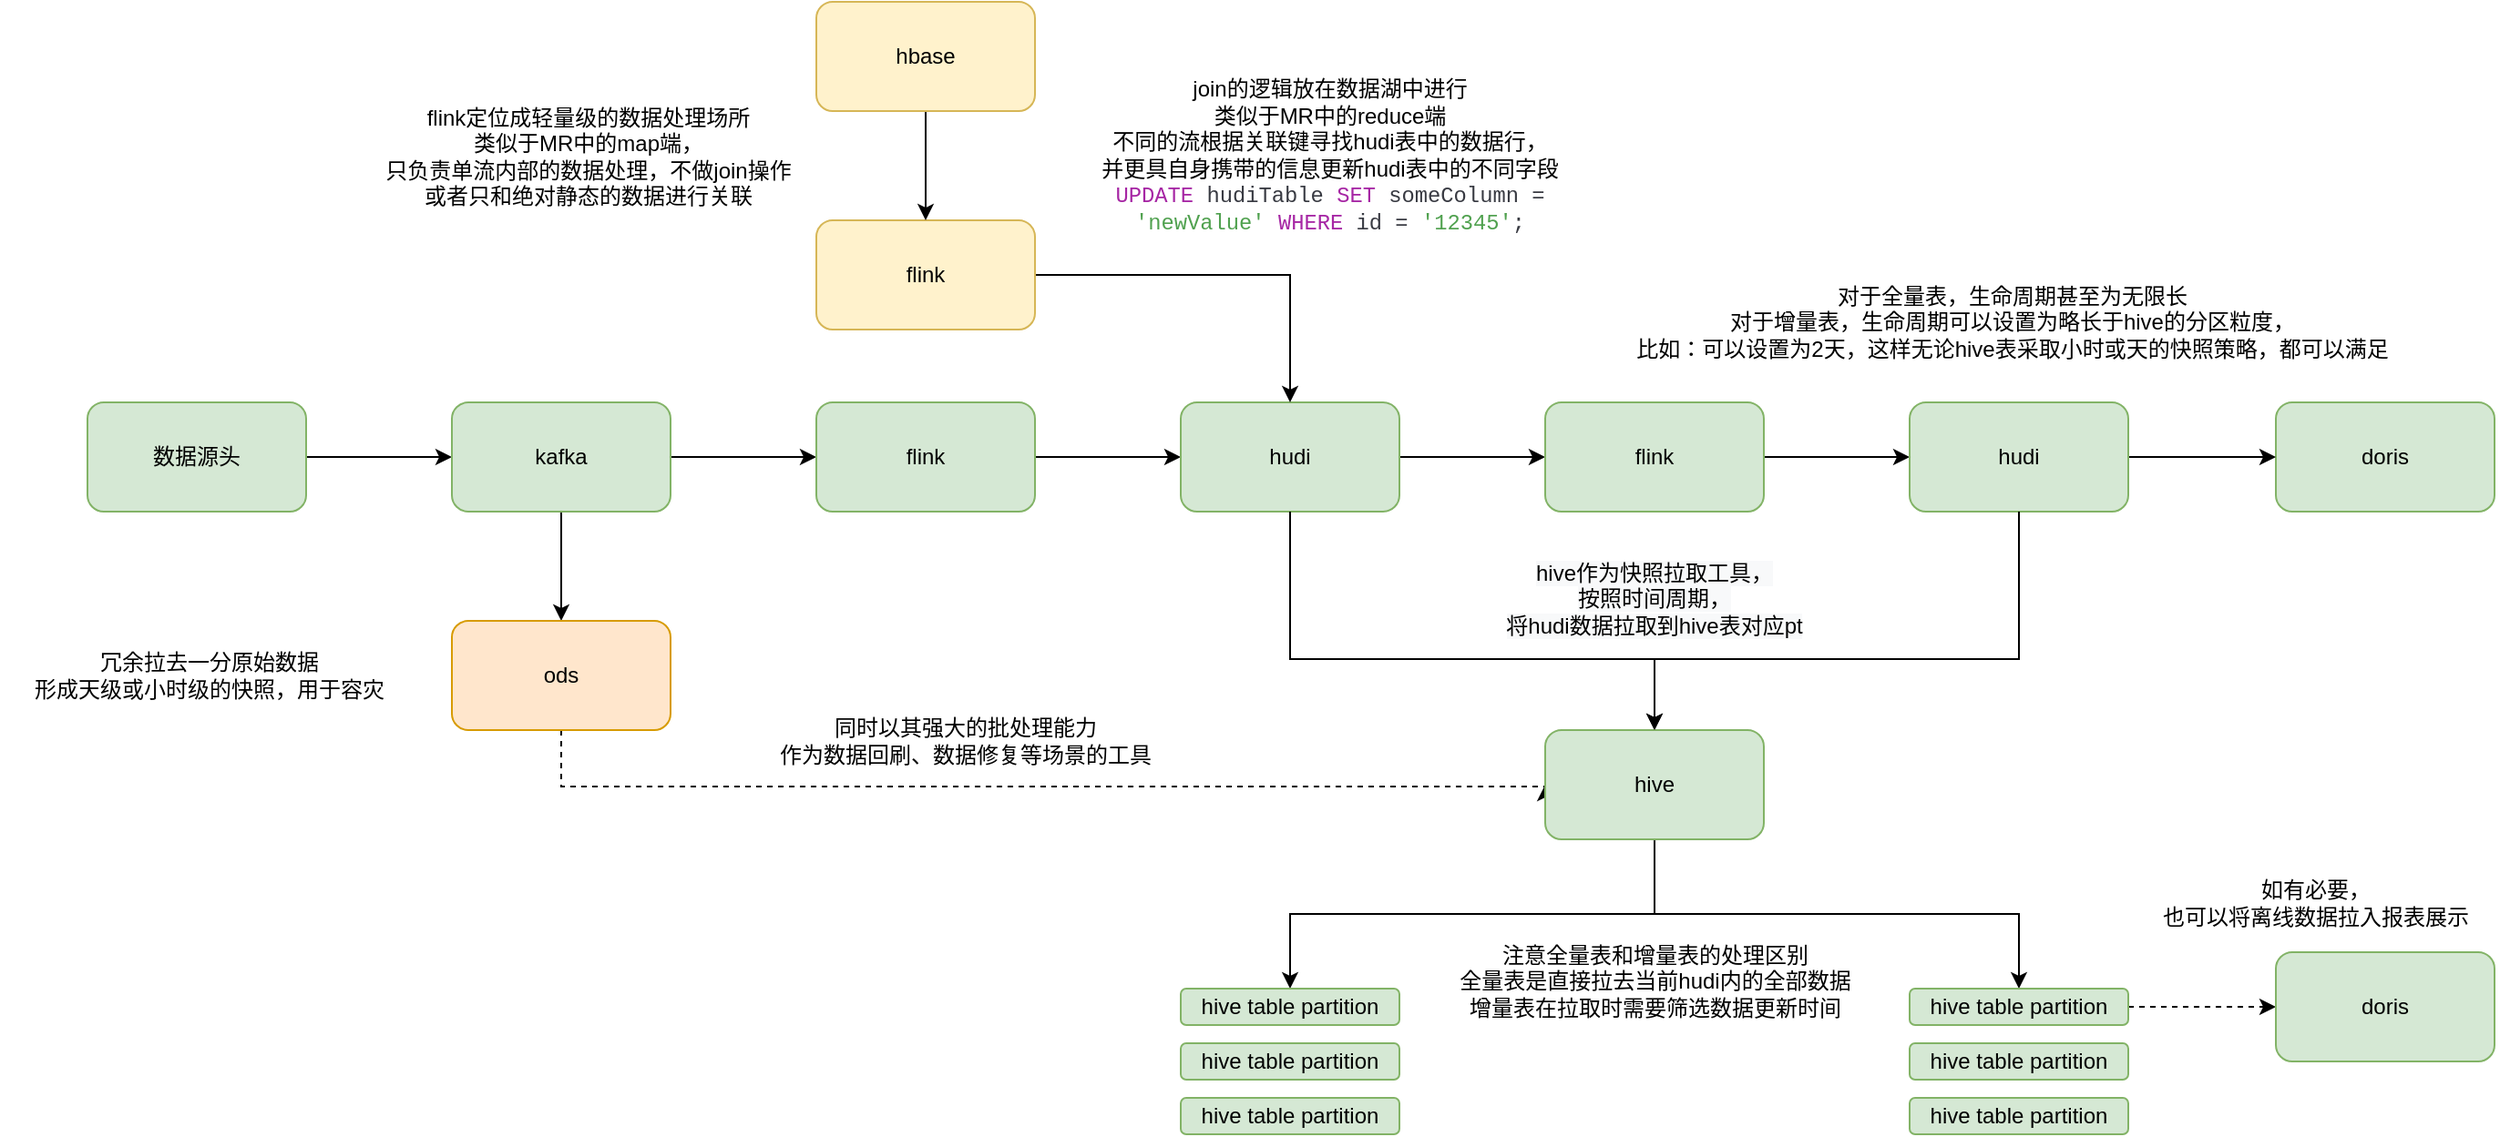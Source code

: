 <mxfile version="20.8.10" type="device"><diagram id="L3bspxGp834wRL3GZbDy" name="第 1 页"><mxGraphModel dx="2026" dy="819" grid="1" gridSize="10" guides="1" tooltips="1" connect="1" arrows="1" fold="1" page="1" pageScale="1" pageWidth="827" pageHeight="1169" math="0" shadow="0"><root><mxCell id="0"/><mxCell id="1" parent="0"/><mxCell id="nxIoz-Jv-h7Nd_4K9Wv_-6" style="edgeStyle=orthogonalEdgeStyle;rounded=0;orthogonalLoop=1;jettySize=auto;html=1;entryX=0;entryY=0.5;entryDx=0;entryDy=0;" parent="1" source="nxIoz-Jv-h7Nd_4K9Wv_-1" target="nxIoz-Jv-h7Nd_4K9Wv_-2" edge="1"><mxGeometry relative="1" as="geometry"/></mxCell><mxCell id="nxIoz-Jv-h7Nd_4K9Wv_-1" value="数据源头" style="rounded=1;whiteSpace=wrap;html=1;fillColor=#d5e8d4;strokeColor=#82b366;" parent="1" vertex="1"><mxGeometry x="118" y="259" width="120" height="60" as="geometry"/></mxCell><mxCell id="nxIoz-Jv-h7Nd_4K9Wv_-7" style="edgeStyle=orthogonalEdgeStyle;rounded=0;orthogonalLoop=1;jettySize=auto;html=1;" parent="1" source="nxIoz-Jv-h7Nd_4K9Wv_-2" target="nxIoz-Jv-h7Nd_4K9Wv_-3" edge="1"><mxGeometry relative="1" as="geometry"/></mxCell><mxCell id="nxIoz-Jv-h7Nd_4K9Wv_-9" style="edgeStyle=orthogonalEdgeStyle;rounded=0;orthogonalLoop=1;jettySize=auto;html=1;" parent="1" source="nxIoz-Jv-h7Nd_4K9Wv_-2" target="nxIoz-Jv-h7Nd_4K9Wv_-4" edge="1"><mxGeometry relative="1" as="geometry"/></mxCell><mxCell id="nxIoz-Jv-h7Nd_4K9Wv_-2" value="kafka" style="rounded=1;whiteSpace=wrap;html=1;fillColor=#d5e8d4;strokeColor=#82b366;" parent="1" vertex="1"><mxGeometry x="318" y="259" width="120" height="60" as="geometry"/></mxCell><mxCell id="nxIoz-Jv-h7Nd_4K9Wv_-8" style="edgeStyle=orthogonalEdgeStyle;rounded=0;orthogonalLoop=1;jettySize=auto;html=1;entryX=0;entryY=0.5;entryDx=0;entryDy=0;" parent="1" source="nxIoz-Jv-h7Nd_4K9Wv_-3" target="nxIoz-Jv-h7Nd_4K9Wv_-5" edge="1"><mxGeometry relative="1" as="geometry"/></mxCell><mxCell id="nxIoz-Jv-h7Nd_4K9Wv_-3" value="flink" style="rounded=1;whiteSpace=wrap;html=1;fillColor=#d5e8d4;strokeColor=#82b366;" parent="1" vertex="1"><mxGeometry x="518" y="259" width="120" height="60" as="geometry"/></mxCell><mxCell id="4FhTgYjfCMkycu3voRVD-6" style="edgeStyle=orthogonalEdgeStyle;rounded=0;orthogonalLoop=1;jettySize=auto;html=1;entryX=0;entryY=0.5;entryDx=0;entryDy=0;dashed=1;" parent="1" source="nxIoz-Jv-h7Nd_4K9Wv_-4" target="nxIoz-Jv-h7Nd_4K9Wv_-15" edge="1"><mxGeometry relative="1" as="geometry"><Array as="points"><mxPoint x="378" y="470"/></Array></mxGeometry></mxCell><mxCell id="nxIoz-Jv-h7Nd_4K9Wv_-4" value="ods" style="rounded=1;whiteSpace=wrap;html=1;fillColor=#ffe6cc;strokeColor=#d79b00;" parent="1" vertex="1"><mxGeometry x="318" y="379" width="120" height="60" as="geometry"/></mxCell><mxCell id="nxIoz-Jv-h7Nd_4K9Wv_-14" style="edgeStyle=orthogonalEdgeStyle;rounded=0;orthogonalLoop=1;jettySize=auto;html=1;entryX=0;entryY=0.5;entryDx=0;entryDy=0;" parent="1" source="nxIoz-Jv-h7Nd_4K9Wv_-5" edge="1"><mxGeometry relative="1" as="geometry"><mxPoint x="918" y="289" as="targetPoint"/></mxGeometry></mxCell><mxCell id="nxIoz-Jv-h7Nd_4K9Wv_-5" value="hudi" style="rounded=1;whiteSpace=wrap;html=1;fillColor=#d5e8d4;strokeColor=#82b366;" parent="1" vertex="1"><mxGeometry x="718" y="259" width="120" height="60" as="geometry"/></mxCell><mxCell id="4FhTgYjfCMkycu3voRVD-1" style="edgeStyle=orthogonalEdgeStyle;rounded=0;orthogonalLoop=1;jettySize=auto;html=1;" parent="1" source="nxIoz-Jv-h7Nd_4K9Wv_-5" target="nxIoz-Jv-h7Nd_4K9Wv_-15" edge="1"><mxGeometry relative="1" as="geometry"><Array as="points"><mxPoint x="778" y="400"/><mxPoint x="978" y="400"/></Array><mxPoint x="778" y="439" as="sourcePoint"/></mxGeometry></mxCell><mxCell id="4FhTgYjfCMkycu3voRVD-9" style="edgeStyle=orthogonalEdgeStyle;rounded=0;orthogonalLoop=1;jettySize=auto;html=1;entryX=0.5;entryY=0;entryDx=0;entryDy=0;" parent="1" source="nxIoz-Jv-h7Nd_4K9Wv_-15" target="4FhTgYjfCMkycu3voRVD-3" edge="1"><mxGeometry relative="1" as="geometry"><Array as="points"><mxPoint x="978" y="540"/><mxPoint x="778" y="540"/></Array></mxGeometry></mxCell><mxCell id="4FhTgYjfCMkycu3voRVD-13" style="edgeStyle=orthogonalEdgeStyle;rounded=0;orthogonalLoop=1;jettySize=auto;html=1;entryX=0.5;entryY=0;entryDx=0;entryDy=0;" parent="1" source="nxIoz-Jv-h7Nd_4K9Wv_-15" target="4FhTgYjfCMkycu3voRVD-10" edge="1"><mxGeometry relative="1" as="geometry"><Array as="points"><mxPoint x="978" y="540"/><mxPoint x="1178" y="540"/></Array></mxGeometry></mxCell><mxCell id="nxIoz-Jv-h7Nd_4K9Wv_-15" value="hive" style="rounded=1;whiteSpace=wrap;html=1;fillColor=#d5e8d4;strokeColor=#82b366;" parent="1" vertex="1"><mxGeometry x="918" y="439" width="120" height="60" as="geometry"/></mxCell><mxCell id="nxIoz-Jv-h7Nd_4K9Wv_-18" value="doris" style="rounded=1;whiteSpace=wrap;html=1;fillColor=#d5e8d4;strokeColor=#82b366;" parent="1" vertex="1"><mxGeometry x="1319" y="259" width="120" height="60" as="geometry"/></mxCell><mxCell id="nxIoz-Jv-h7Nd_4K9Wv_-21" style="edgeStyle=orthogonalEdgeStyle;rounded=0;orthogonalLoop=1;jettySize=auto;html=1;entryX=0;entryY=0.5;entryDx=0;entryDy=0;" parent="1" source="nxIoz-Jv-h7Nd_4K9Wv_-19" target="nxIoz-Jv-h7Nd_4K9Wv_-20" edge="1"><mxGeometry relative="1" as="geometry"/></mxCell><mxCell id="nxIoz-Jv-h7Nd_4K9Wv_-19" value="flink" style="rounded=1;whiteSpace=wrap;html=1;fillColor=#d5e8d4;strokeColor=#82b366;" parent="1" vertex="1"><mxGeometry x="918" y="259" width="120" height="60" as="geometry"/></mxCell><mxCell id="nxIoz-Jv-h7Nd_4K9Wv_-22" style="edgeStyle=orthogonalEdgeStyle;rounded=0;orthogonalLoop=1;jettySize=auto;html=1;" parent="1" source="nxIoz-Jv-h7Nd_4K9Wv_-20" target="nxIoz-Jv-h7Nd_4K9Wv_-18" edge="1"><mxGeometry relative="1" as="geometry"/></mxCell><mxCell id="nxIoz-Jv-h7Nd_4K9Wv_-20" value="hudi" style="rounded=1;whiteSpace=wrap;html=1;fillColor=#d5e8d4;strokeColor=#82b366;" parent="1" vertex="1"><mxGeometry x="1118" y="259" width="120" height="60" as="geometry"/></mxCell><mxCell id="4FhTgYjfCMkycu3voRVD-2" style="edgeStyle=orthogonalEdgeStyle;rounded=0;orthogonalLoop=1;jettySize=auto;html=1;" parent="1" source="nxIoz-Jv-h7Nd_4K9Wv_-20" target="nxIoz-Jv-h7Nd_4K9Wv_-15" edge="1"><mxGeometry relative="1" as="geometry"><Array as="points"><mxPoint x="1178" y="400"/><mxPoint x="978" y="400"/></Array><mxPoint x="1190" y="390" as="sourcePoint"/></mxGeometry></mxCell><mxCell id="sUJEp30GfsPkNhdR1W6x-2" value="同时以其强大的批处理能力&lt;br&gt;作为数据回刷、数据修复等场景的工具" style="text;html=1;strokeColor=none;fillColor=none;align=center;verticalAlign=middle;whiteSpace=wrap;rounded=0;" parent="1" vertex="1"><mxGeometry x="490" y="430" width="220" height="30" as="geometry"/></mxCell><mxCell id="sUJEp30GfsPkNhdR1W6x-3" value="冗余拉去一分原始数据&lt;br&gt;形成天级或小时级的快照，用于容灾" style="text;html=1;strokeColor=none;fillColor=none;align=center;verticalAlign=middle;whiteSpace=wrap;rounded=0;" parent="1" vertex="1"><mxGeometry x="70" y="394" width="230" height="30" as="geometry"/></mxCell><mxCell id="sUJEp30GfsPkNhdR1W6x-10" style="edgeStyle=orthogonalEdgeStyle;rounded=0;orthogonalLoop=1;jettySize=auto;html=1;" parent="1" source="sUJEp30GfsPkNhdR1W6x-4" target="nxIoz-Jv-h7Nd_4K9Wv_-5" edge="1"><mxGeometry relative="1" as="geometry"/></mxCell><mxCell id="sUJEp30GfsPkNhdR1W6x-4" value="flink" style="rounded=1;whiteSpace=wrap;html=1;fillColor=#fff2cc;strokeColor=#d6b656;" parent="1" vertex="1"><mxGeometry x="518" y="159" width="120" height="60" as="geometry"/></mxCell><mxCell id="sUJEp30GfsPkNhdR1W6x-8" value="flink定位成轻量级的数据处理场所&lt;br&gt;类似于MR中的map端，&lt;br&gt;只负责单流内部的数据处理，不做join操作&lt;br&gt;或者只和绝对静态的数据进行关联" style="text;html=1;strokeColor=none;fillColor=none;align=center;verticalAlign=middle;whiteSpace=wrap;rounded=0;" parent="1" vertex="1"><mxGeometry x="268" y="109" width="250" height="30" as="geometry"/></mxCell><mxCell id="sUJEp30GfsPkNhdR1W6x-11" value="join的逻辑放在数据湖中进行&lt;br&gt;类似于MR中的reduce端&lt;br&gt;不同的流根据关联键寻找hudi表中的数据行，&lt;br&gt;并更具自身携带的信息更新hudi表中的不同字段&lt;br&gt;&lt;span style=&quot;box-sizing: border-box; border-width: 0px; border-style: solid; border-color: rgb(229, 231, 235); --tw-border-spacing-x: 0; --tw-border-spacing-y: 0; --tw-translate-x: 0; --tw-translate-y: 0; --tw-rotate: 0; --tw-skew-x: 0; --tw-skew-y: 0; --tw-scale-x: 1; --tw-scale-y: 1; --tw-pan-x: ; --tw-pan-y: ; --tw-pinch-zoom: ; --tw-scroll-snap-strictness: proximity; --tw-ordinal: ; --tw-slashed-zero: ; --tw-numeric-figure: ; --tw-numeric-spacing: ; --tw-numeric-fraction: ; --tw-ring-inset: ; --tw-ring-offset-width: 0px; --tw-ring-offset-color: #fff; --tw-ring-color: rgb(59 130 246 / 0.5); --tw-ring-offset-shadow: 0 0 #0000; --tw-ring-shadow: 0 0 #0000; --tw-shadow: 0 0 #0000; --tw-shadow-colored: 0 0 #0000; --tw-blur: ; --tw-brightness: ; --tw-contrast: ; --tw-grayscale: ; --tw-hue-rotate: ; --tw-invert: ; --tw-saturate: ; --tw-sepia: ; --tw-drop-shadow: ; --tw-backdrop-blur: ; --tw-backdrop-brightness: ; --tw-backdrop-contrast: ; --tw-backdrop-grayscale: ; --tw-backdrop-hue-rotate: ; --tw-backdrop-invert: ; --tw-backdrop-opacity: ; --tw-backdrop-saturate: ; --tw-backdrop-sepia: ; color: rgb(166, 38, 164); font-family: ui-monospace, SFMono-Regular, &amp;quot;SF Mono&amp;quot;, Menlo, Consolas, &amp;quot;Liberation Mono&amp;quot;, monospace; font-size: 11.9px; text-align: start; background-color: rgb(255, 255, 255);&quot; class=&quot;hljs-keyword&quot;&gt;UPDATE&lt;/span&gt;&lt;span style=&quot;color: rgb(56, 58, 66); font-family: ui-monospace, SFMono-Regular, &amp;quot;SF Mono&amp;quot;, Menlo, Consolas, &amp;quot;Liberation Mono&amp;quot;, monospace; font-size: 11.9px; text-align: start; background-color: rgb(255, 255, 255);&quot;&gt; hudiTable &lt;/span&gt;&lt;span style=&quot;box-sizing: border-box; border-width: 0px; border-style: solid; border-color: rgb(229, 231, 235); --tw-border-spacing-x: 0; --tw-border-spacing-y: 0; --tw-translate-x: 0; --tw-translate-y: 0; --tw-rotate: 0; --tw-skew-x: 0; --tw-skew-y: 0; --tw-scale-x: 1; --tw-scale-y: 1; --tw-pan-x: ; --tw-pan-y: ; --tw-pinch-zoom: ; --tw-scroll-snap-strictness: proximity; --tw-ordinal: ; --tw-slashed-zero: ; --tw-numeric-figure: ; --tw-numeric-spacing: ; --tw-numeric-fraction: ; --tw-ring-inset: ; --tw-ring-offset-width: 0px; --tw-ring-offset-color: #fff; --tw-ring-color: rgb(59 130 246 / 0.5); --tw-ring-offset-shadow: 0 0 #0000; --tw-ring-shadow: 0 0 #0000; --tw-shadow: 0 0 #0000; --tw-shadow-colored: 0 0 #0000; --tw-blur: ; --tw-brightness: ; --tw-contrast: ; --tw-grayscale: ; --tw-hue-rotate: ; --tw-invert: ; --tw-saturate: ; --tw-sepia: ; --tw-drop-shadow: ; --tw-backdrop-blur: ; --tw-backdrop-brightness: ; --tw-backdrop-contrast: ; --tw-backdrop-grayscale: ; --tw-backdrop-hue-rotate: ; --tw-backdrop-invert: ; --tw-backdrop-opacity: ; --tw-backdrop-saturate: ; --tw-backdrop-sepia: ; color: rgb(166, 38, 164); font-family: ui-monospace, SFMono-Regular, &amp;quot;SF Mono&amp;quot;, Menlo, Consolas, &amp;quot;Liberation Mono&amp;quot;, monospace; font-size: 11.9px; text-align: start; background-color: rgb(255, 255, 255);&quot; class=&quot;hljs-keyword&quot;&gt;SET&lt;/span&gt;&lt;span style=&quot;color: rgb(56, 58, 66); font-family: ui-monospace, SFMono-Regular, &amp;quot;SF Mono&amp;quot;, Menlo, Consolas, &amp;quot;Liberation Mono&amp;quot;, monospace; font-size: 11.9px; text-align: start; background-color: rgb(255, 255, 255);&quot;&gt; someColumn = &lt;/span&gt;&lt;span style=&quot;box-sizing: border-box; border-width: 0px; border-style: solid; border-color: rgb(229, 231, 235); --tw-border-spacing-x: 0; --tw-border-spacing-y: 0; --tw-translate-x: 0; --tw-translate-y: 0; --tw-rotate: 0; --tw-skew-x: 0; --tw-skew-y: 0; --tw-scale-x: 1; --tw-scale-y: 1; --tw-pan-x: ; --tw-pan-y: ; --tw-pinch-zoom: ; --tw-scroll-snap-strictness: proximity; --tw-ordinal: ; --tw-slashed-zero: ; --tw-numeric-figure: ; --tw-numeric-spacing: ; --tw-numeric-fraction: ; --tw-ring-inset: ; --tw-ring-offset-width: 0px; --tw-ring-offset-color: #fff; --tw-ring-color: rgb(59 130 246 / 0.5); --tw-ring-offset-shadow: 0 0 #0000; --tw-ring-shadow: 0 0 #0000; --tw-shadow: 0 0 #0000; --tw-shadow-colored: 0 0 #0000; --tw-blur: ; --tw-brightness: ; --tw-contrast: ; --tw-grayscale: ; --tw-hue-rotate: ; --tw-invert: ; --tw-saturate: ; --tw-sepia: ; --tw-drop-shadow: ; --tw-backdrop-blur: ; --tw-backdrop-brightness: ; --tw-backdrop-contrast: ; --tw-backdrop-grayscale: ; --tw-backdrop-hue-rotate: ; --tw-backdrop-invert: ; --tw-backdrop-opacity: ; --tw-backdrop-saturate: ; --tw-backdrop-sepia: ; color: rgb(80, 161, 79); font-family: ui-monospace, SFMono-Regular, &amp;quot;SF Mono&amp;quot;, Menlo, Consolas, &amp;quot;Liberation Mono&amp;quot;, monospace; font-size: 11.9px; text-align: start; background-color: rgb(255, 255, 255);&quot; class=&quot;hljs-string&quot;&gt;'newValue'&lt;/span&gt;&lt;span style=&quot;color: rgb(56, 58, 66); font-family: ui-monospace, SFMono-Regular, &amp;quot;SF Mono&amp;quot;, Menlo, Consolas, &amp;quot;Liberation Mono&amp;quot;, monospace; font-size: 11.9px; text-align: start; background-color: rgb(255, 255, 255);&quot;&gt; &lt;/span&gt;&lt;span style=&quot;box-sizing: border-box; border-width: 0px; border-style: solid; border-color: rgb(229, 231, 235); --tw-border-spacing-x: 0; --tw-border-spacing-y: 0; --tw-translate-x: 0; --tw-translate-y: 0; --tw-rotate: 0; --tw-skew-x: 0; --tw-skew-y: 0; --tw-scale-x: 1; --tw-scale-y: 1; --tw-pan-x: ; --tw-pan-y: ; --tw-pinch-zoom: ; --tw-scroll-snap-strictness: proximity; --tw-ordinal: ; --tw-slashed-zero: ; --tw-numeric-figure: ; --tw-numeric-spacing: ; --tw-numeric-fraction: ; --tw-ring-inset: ; --tw-ring-offset-width: 0px; --tw-ring-offset-color: #fff; --tw-ring-color: rgb(59 130 246 / 0.5); --tw-ring-offset-shadow: 0 0 #0000; --tw-ring-shadow: 0 0 #0000; --tw-shadow: 0 0 #0000; --tw-shadow-colored: 0 0 #0000; --tw-blur: ; --tw-brightness: ; --tw-contrast: ; --tw-grayscale: ; --tw-hue-rotate: ; --tw-invert: ; --tw-saturate: ; --tw-sepia: ; --tw-drop-shadow: ; --tw-backdrop-blur: ; --tw-backdrop-brightness: ; --tw-backdrop-contrast: ; --tw-backdrop-grayscale: ; --tw-backdrop-hue-rotate: ; --tw-backdrop-invert: ; --tw-backdrop-opacity: ; --tw-backdrop-saturate: ; --tw-backdrop-sepia: ; color: rgb(166, 38, 164); font-family: ui-monospace, SFMono-Regular, &amp;quot;SF Mono&amp;quot;, Menlo, Consolas, &amp;quot;Liberation Mono&amp;quot;, monospace; font-size: 11.9px; text-align: start; background-color: rgb(255, 255, 255);&quot; class=&quot;hljs-keyword&quot;&gt;WHERE&lt;/span&gt;&lt;span style=&quot;color: rgb(56, 58, 66); font-family: ui-monospace, SFMono-Regular, &amp;quot;SF Mono&amp;quot;, Menlo, Consolas, &amp;quot;Liberation Mono&amp;quot;, monospace; font-size: 11.9px; text-align: start; background-color: rgb(255, 255, 255);&quot;&gt; id = &lt;/span&gt;&lt;span style=&quot;box-sizing: border-box; border-width: 0px; border-style: solid; border-color: rgb(229, 231, 235); --tw-border-spacing-x: 0; --tw-border-spacing-y: 0; --tw-translate-x: 0; --tw-translate-y: 0; --tw-rotate: 0; --tw-skew-x: 0; --tw-skew-y: 0; --tw-scale-x: 1; --tw-scale-y: 1; --tw-pan-x: ; --tw-pan-y: ; --tw-pinch-zoom: ; --tw-scroll-snap-strictness: proximity; --tw-ordinal: ; --tw-slashed-zero: ; --tw-numeric-figure: ; --tw-numeric-spacing: ; --tw-numeric-fraction: ; --tw-ring-inset: ; --tw-ring-offset-width: 0px; --tw-ring-offset-color: #fff; --tw-ring-color: rgb(59 130 246 / 0.5); --tw-ring-offset-shadow: 0 0 #0000; --tw-ring-shadow: 0 0 #0000; --tw-shadow: 0 0 #0000; --tw-shadow-colored: 0 0 #0000; --tw-blur: ; --tw-brightness: ; --tw-contrast: ; --tw-grayscale: ; --tw-hue-rotate: ; --tw-invert: ; --tw-saturate: ; --tw-sepia: ; --tw-drop-shadow: ; --tw-backdrop-blur: ; --tw-backdrop-brightness: ; --tw-backdrop-contrast: ; --tw-backdrop-grayscale: ; --tw-backdrop-hue-rotate: ; --tw-backdrop-invert: ; --tw-backdrop-opacity: ; --tw-backdrop-saturate: ; --tw-backdrop-sepia: ; color: rgb(80, 161, 79); font-family: ui-monospace, SFMono-Regular, &amp;quot;SF Mono&amp;quot;, Menlo, Consolas, &amp;quot;Liberation Mono&amp;quot;, monospace; font-size: 11.9px; text-align: start; background-color: rgb(255, 255, 255);&quot; class=&quot;hljs-string&quot;&gt;'12345'&lt;/span&gt;&lt;span style=&quot;color: rgb(56, 58, 66); font-family: ui-monospace, SFMono-Regular, &amp;quot;SF Mono&amp;quot;, Menlo, Consolas, &amp;quot;Liberation Mono&amp;quot;, monospace; font-size: 11.9px; text-align: start; background-color: rgb(255, 255, 255);&quot;&gt;;&lt;/span&gt;" style="text;html=1;strokeColor=none;fillColor=none;align=center;verticalAlign=middle;whiteSpace=wrap;rounded=0;" parent="1" vertex="1"><mxGeometry x="670" y="109" width="260" height="30" as="geometry"/></mxCell><mxCell id="sUJEp30GfsPkNhdR1W6x-13" style="edgeStyle=orthogonalEdgeStyle;rounded=0;orthogonalLoop=1;jettySize=auto;html=1;" parent="1" source="sUJEp30GfsPkNhdR1W6x-12" target="sUJEp30GfsPkNhdR1W6x-4" edge="1"><mxGeometry relative="1" as="geometry"/></mxCell><mxCell id="sUJEp30GfsPkNhdR1W6x-12" value="hbase" style="rounded=1;whiteSpace=wrap;html=1;fillColor=#fff2cc;strokeColor=#d6b656;" parent="1" vertex="1"><mxGeometry x="518" y="39" width="120" height="60" as="geometry"/></mxCell><mxCell id="4FhTgYjfCMkycu3voRVD-3" value="hive table partition" style="rounded=1;whiteSpace=wrap;html=1;fillColor=#d5e8d4;strokeColor=#82b366;" parent="1" vertex="1"><mxGeometry x="718" y="581" width="120" height="20" as="geometry"/></mxCell><mxCell id="4FhTgYjfCMkycu3voRVD-5" value="&lt;span style=&quot;color: rgb(0, 0, 0); font-family: Helvetica; font-size: 12px; font-style: normal; font-variant-ligatures: normal; font-variant-caps: normal; font-weight: 400; letter-spacing: normal; orphans: 2; text-indent: 0px; text-transform: none; widows: 2; word-spacing: 0px; -webkit-text-stroke-width: 0px; background-color: rgb(248, 249, 250); text-decoration-thickness: initial; text-decoration-style: initial; text-decoration-color: initial; float: none; display: inline !important;&quot;&gt;hive作为快照拉取工具，&lt;br&gt;按照时间周期，&lt;br&gt;将hudi数据拉取到hive表对应pt&lt;/span&gt;" style="text;whiteSpace=wrap;html=1;align=center;" parent="1" vertex="1"><mxGeometry x="893" y="339" width="170" height="40" as="geometry"/></mxCell><mxCell id="4FhTgYjfCMkycu3voRVD-7" value="hive table partition" style="rounded=1;whiteSpace=wrap;html=1;fillColor=#d5e8d4;strokeColor=#82b366;" parent="1" vertex="1"><mxGeometry x="718" y="611" width="120" height="20" as="geometry"/></mxCell><mxCell id="4FhTgYjfCMkycu3voRVD-8" value="hive table partition" style="rounded=1;whiteSpace=wrap;html=1;fillColor=#d5e8d4;strokeColor=#82b366;" parent="1" vertex="1"><mxGeometry x="718" y="641" width="120" height="20" as="geometry"/></mxCell><mxCell id="iT7F1-rcED2ueeMAbxuC-4" style="edgeStyle=orthogonalEdgeStyle;rounded=0;orthogonalLoop=1;jettySize=auto;html=1;entryX=0;entryY=0.5;entryDx=0;entryDy=0;dashed=1;" parent="1" source="4FhTgYjfCMkycu3voRVD-10" target="iT7F1-rcED2ueeMAbxuC-2" edge="1"><mxGeometry relative="1" as="geometry"/></mxCell><mxCell id="4FhTgYjfCMkycu3voRVD-10" value="hive table partition" style="rounded=1;whiteSpace=wrap;html=1;fillColor=#d5e8d4;strokeColor=#82b366;" parent="1" vertex="1"><mxGeometry x="1118" y="581" width="120" height="20" as="geometry"/></mxCell><mxCell id="4FhTgYjfCMkycu3voRVD-11" value="hive table partition" style="rounded=1;whiteSpace=wrap;html=1;fillColor=#d5e8d4;strokeColor=#82b366;" parent="1" vertex="1"><mxGeometry x="1118" y="611" width="120" height="20" as="geometry"/></mxCell><mxCell id="4FhTgYjfCMkycu3voRVD-12" value="hive table partition" style="rounded=1;whiteSpace=wrap;html=1;fillColor=#d5e8d4;strokeColor=#82b366;" parent="1" vertex="1"><mxGeometry x="1118" y="641" width="120" height="20" as="geometry"/></mxCell><mxCell id="4FhTgYjfCMkycu3voRVD-104" value="注意全量表和增量表的处理区别&lt;br&gt;全量表是直接拉去当前hudi内的全部数据&lt;br&gt;增量表在拉取时需要筛选数据更新时间" style="text;whiteSpace=wrap;html=1;align=center;" parent="1" vertex="1"><mxGeometry x="869.5" y="549" width="217" height="71" as="geometry"/></mxCell><mxCell id="4FhTgYjfCMkycu3voRVD-107" value="对于全量表，生命周期甚至为无限长&lt;br&gt;对于增量表，生命周期可以设置为略长于hive的分区粒度，&lt;br&gt;比如：可以设置为2天，这样无论hive表采取小时或天的快照策略，都可以满足" style="text;html=1;strokeColor=none;fillColor=none;align=center;verticalAlign=middle;whiteSpace=wrap;rounded=0;" parent="1" vertex="1"><mxGeometry x="960" y="200" width="429" height="30" as="geometry"/></mxCell><mxCell id="iT7F1-rcED2ueeMAbxuC-2" value="doris" style="rounded=1;whiteSpace=wrap;html=1;fillColor=#d5e8d4;strokeColor=#82b366;" parent="1" vertex="1"><mxGeometry x="1319" y="561" width="120" height="60" as="geometry"/></mxCell><mxCell id="EsMJSiWoqjWmdf2gCbew-2" value="如有必要，&lt;br&gt;也可以将离线数据拉入报表展示" style="text;html=1;strokeColor=none;fillColor=none;align=center;verticalAlign=middle;whiteSpace=wrap;rounded=0;" parent="1" vertex="1"><mxGeometry x="1241" y="519" width="200" height="30" as="geometry"/></mxCell></root></mxGraphModel></diagram></mxfile>